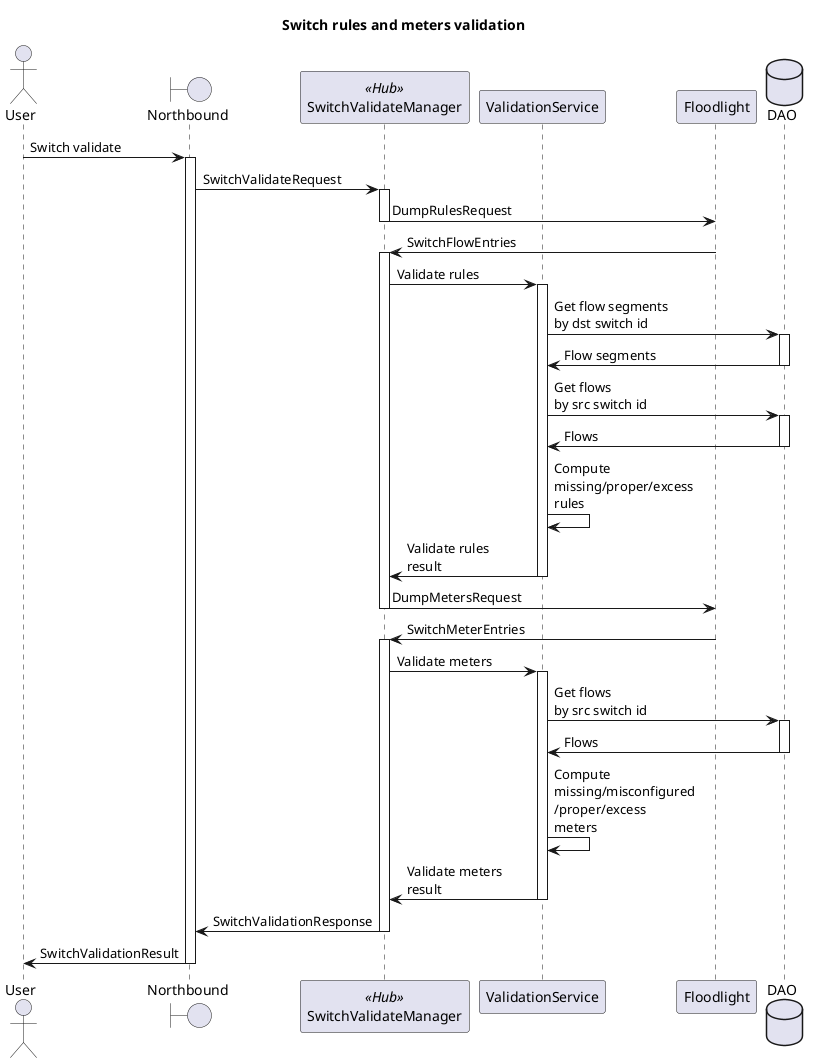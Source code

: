 @startuml
title Switch rules and meters validation

actor User
boundary Northbound as NB
participant SwitchValidateManager << Hub >>
participant ValidationService
participant Floodlight as FL
database DAO

User -> NB : Switch validate

activate NB
NB -> SwitchValidateManager : SwitchValidateRequest
activate SwitchValidateManager

SwitchValidateManager -> FL : DumpRulesRequest
deactivate SwitchValidateManager
FL -> SwitchValidateManager : SwitchFlowEntries
activate SwitchValidateManager
SwitchValidateManager -> ValidationService : Validate rules
activate ValidationService
ValidationService -> DAO : Get flow segments\nby dst switch id
activate DAO
DAO -> ValidationService : Flow segments
deactivate DAO
ValidationService -> DAO : Get flows\nby src switch id
activate DAO
DAO -> ValidationService : Flows
deactivate DAO
ValidationService -> ValidationService : Compute\nmissing/proper/excess\nrules

ValidationService -> SwitchValidateManager : Validate rules\nresult
deactivate ValidationService

SwitchValidateManager -> FL : DumpMetersRequest
deactivate SwitchValidateManager
FL -> SwitchValidateManager : SwitchMeterEntries
activate SwitchValidateManager
SwitchValidateManager -> ValidationService : Validate meters
activate ValidationService

ValidationService -> DAO : Get flows\nby src switch id
activate DAO
DAO -> ValidationService : Flows
deactivate DAO
ValidationService -> ValidationService : Compute\nmissing/misconfigured\n/proper/excess\nmeters

ValidationService -> SwitchValidateManager : Validate meters\nresult
deactivate ValidationService

SwitchValidateManager -> NB : SwitchValidationResponse
deactivate SwitchValidateManager
NB -> User : SwitchValidationResult
deactivate NB

 @enduml